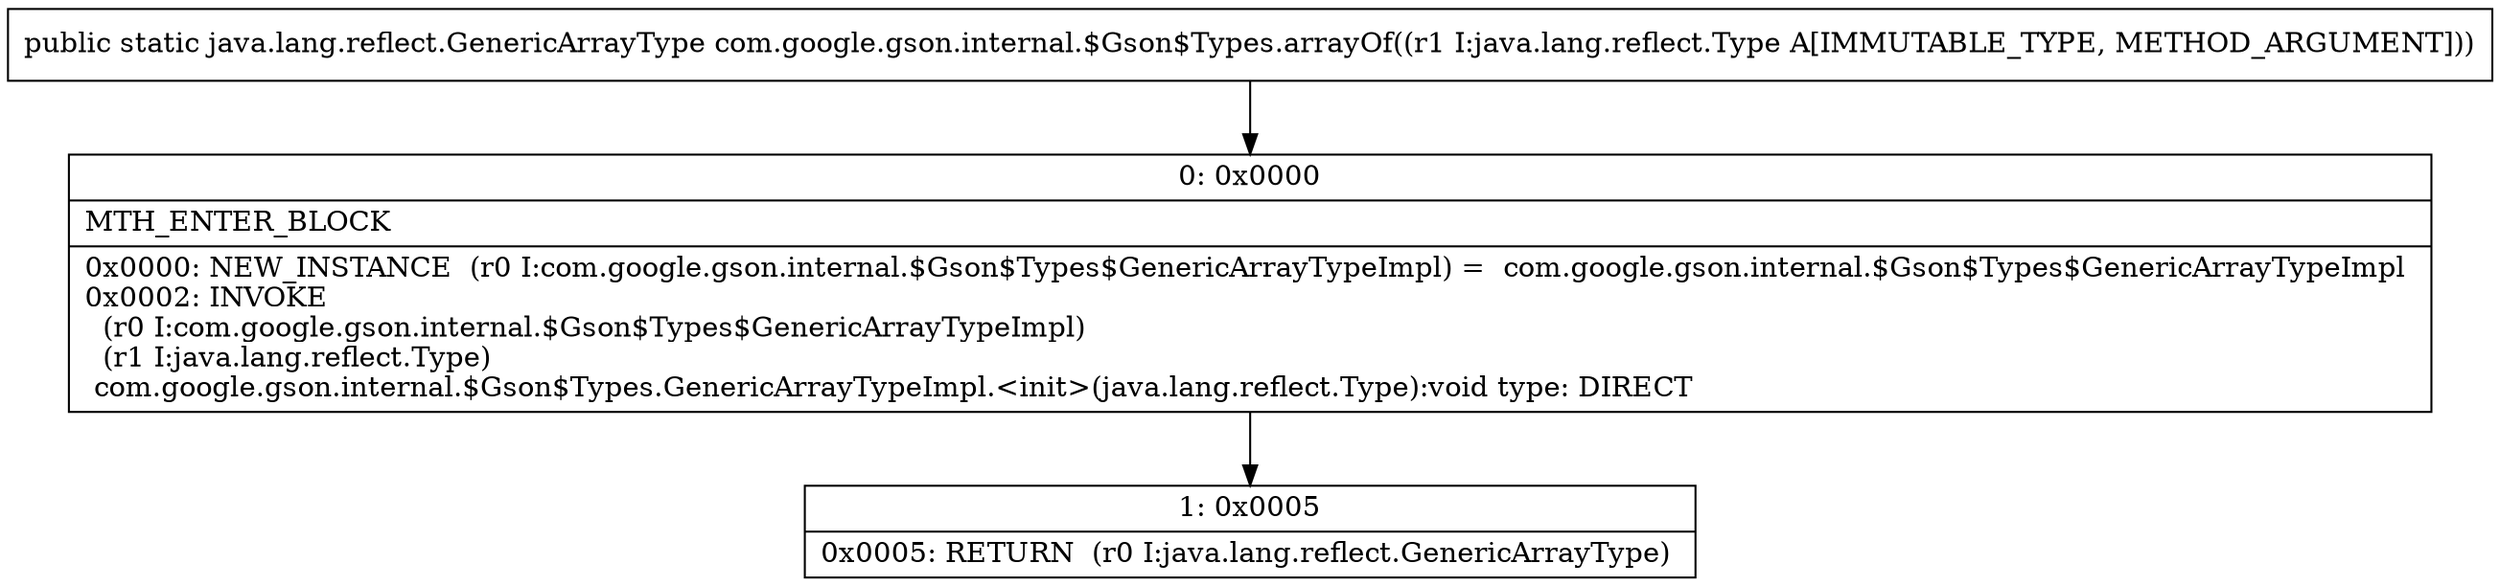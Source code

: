 digraph "CFG forcom.google.gson.internal.$Gson$Types.arrayOf(Ljava\/lang\/reflect\/Type;)Ljava\/lang\/reflect\/GenericArrayType;" {
Node_0 [shape=record,label="{0\:\ 0x0000|MTH_ENTER_BLOCK\l|0x0000: NEW_INSTANCE  (r0 I:com.google.gson.internal.$Gson$Types$GenericArrayTypeImpl) =  com.google.gson.internal.$Gson$Types$GenericArrayTypeImpl \l0x0002: INVOKE  \l  (r0 I:com.google.gson.internal.$Gson$Types$GenericArrayTypeImpl)\l  (r1 I:java.lang.reflect.Type)\l com.google.gson.internal.$Gson$Types.GenericArrayTypeImpl.\<init\>(java.lang.reflect.Type):void type: DIRECT \l}"];
Node_1 [shape=record,label="{1\:\ 0x0005|0x0005: RETURN  (r0 I:java.lang.reflect.GenericArrayType) \l}"];
MethodNode[shape=record,label="{public static java.lang.reflect.GenericArrayType com.google.gson.internal.$Gson$Types.arrayOf((r1 I:java.lang.reflect.Type A[IMMUTABLE_TYPE, METHOD_ARGUMENT])) }"];
MethodNode -> Node_0;
Node_0 -> Node_1;
}

